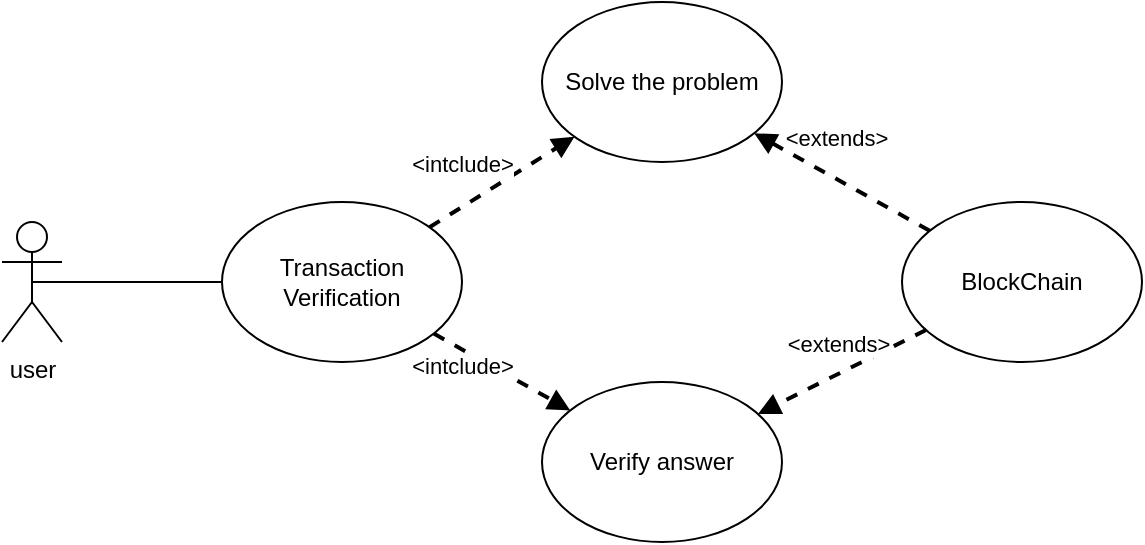 <mxfile version="20.8.1" type="github">
  <diagram id="1tASOis9zuE5EogLw_uP" name="Page-1">
    <mxGraphModel dx="832" dy="465" grid="1" gridSize="10" guides="1" tooltips="1" connect="1" arrows="1" fold="1" page="1" pageScale="1" pageWidth="850" pageHeight="1100" math="0" shadow="0">
      <root>
        <mxCell id="0" />
        <mxCell id="1" parent="0" />
        <mxCell id="O3Q1GPiPXJRiCr2cx9cS-3" value="user" style="shape=umlActor;verticalLabelPosition=bottom;verticalAlign=top;html=1;outlineConnect=0;" vertex="1" parent="1">
          <mxGeometry x="220" y="1000" width="30" height="60" as="geometry" />
        </mxCell>
        <mxCell id="O3Q1GPiPXJRiCr2cx9cS-4" value="BlockChain" style="ellipse;whiteSpace=wrap;html=1;" vertex="1" parent="1">
          <mxGeometry x="670" y="990" width="120" height="80" as="geometry" />
        </mxCell>
        <mxCell id="O3Q1GPiPXJRiCr2cx9cS-5" value="" style="endArrow=block;html=1;strokeWidth=2;rounded=0;jumpSize=10;jumpStyle=line;dashed=1;endFill=1;" edge="1" parent="1" source="O3Q1GPiPXJRiCr2cx9cS-8" target="O3Q1GPiPXJRiCr2cx9cS-9">
          <mxGeometry width="50" height="50" relative="1" as="geometry">
            <mxPoint x="1160.29" y="1335.518" as="sourcePoint" />
            <mxPoint x="840" y="990" as="targetPoint" />
          </mxGeometry>
        </mxCell>
        <mxCell id="O3Q1GPiPXJRiCr2cx9cS-6" value="&amp;lt;intclude&amp;gt;" style="edgeLabel;html=1;align=center;verticalAlign=middle;resizable=0;points=[];" connectable="0" vertex="1" parent="O3Q1GPiPXJRiCr2cx9cS-5">
          <mxGeometry x="0.167" y="1" relative="1" as="geometry">
            <mxPoint x="-26" y="-5" as="offset" />
          </mxGeometry>
        </mxCell>
        <mxCell id="O3Q1GPiPXJRiCr2cx9cS-8" value="Transaction Verification" style="ellipse;whiteSpace=wrap;html=1;" vertex="1" parent="1">
          <mxGeometry x="330" y="990" width="120" height="80" as="geometry" />
        </mxCell>
        <mxCell id="O3Q1GPiPXJRiCr2cx9cS-9" value="Solve the problem" style="ellipse;whiteSpace=wrap;html=1;" vertex="1" parent="1">
          <mxGeometry x="490" y="890" width="120" height="80" as="geometry" />
        </mxCell>
        <mxCell id="O3Q1GPiPXJRiCr2cx9cS-10" value="" style="endArrow=none;html=1;rounded=0;shadow=0;labelBorderColor=none;jumpStyle=line;jumpSize=10;exitX=0.5;exitY=0.5;exitDx=0;exitDy=0;exitPerimeter=0;" edge="1" parent="1" source="O3Q1GPiPXJRiCr2cx9cS-3" target="O3Q1GPiPXJRiCr2cx9cS-8">
          <mxGeometry width="50" height="50" relative="1" as="geometry">
            <mxPoint x="120" y="1240" as="sourcePoint" />
            <mxPoint x="170" y="1190" as="targetPoint" />
          </mxGeometry>
        </mxCell>
        <mxCell id="O3Q1GPiPXJRiCr2cx9cS-12" value="" style="endArrow=block;html=1;strokeWidth=2;rounded=0;jumpSize=10;jumpStyle=line;dashed=1;endFill=1;" edge="1" parent="1" source="O3Q1GPiPXJRiCr2cx9cS-4" target="O3Q1GPiPXJRiCr2cx9cS-9">
          <mxGeometry width="50" height="50" relative="1" as="geometry">
            <mxPoint x="732.696" y="1028.144" as="sourcePoint" />
            <mxPoint x="557.304" y="991.856" as="targetPoint" />
          </mxGeometry>
        </mxCell>
        <mxCell id="O3Q1GPiPXJRiCr2cx9cS-13" value="&amp;lt;extends&amp;gt;" style="edgeLabel;html=1;align=center;verticalAlign=middle;resizable=0;points=[];" connectable="0" vertex="1" parent="O3Q1GPiPXJRiCr2cx9cS-12">
          <mxGeometry x="0.167" y="1" relative="1" as="geometry">
            <mxPoint x="4" y="-19" as="offset" />
          </mxGeometry>
        </mxCell>
        <mxCell id="O3Q1GPiPXJRiCr2cx9cS-15" value="Verify answer" style="ellipse;whiteSpace=wrap;html=1;" vertex="1" parent="1">
          <mxGeometry x="490" y="1080" width="120" height="80" as="geometry" />
        </mxCell>
        <mxCell id="O3Q1GPiPXJRiCr2cx9cS-16" value="" style="endArrow=block;html=1;strokeWidth=2;rounded=0;jumpSize=10;jumpStyle=line;dashed=1;endFill=1;" edge="1" parent="1" source="O3Q1GPiPXJRiCr2cx9cS-8" target="O3Q1GPiPXJRiCr2cx9cS-15">
          <mxGeometry width="50" height="50" relative="1" as="geometry">
            <mxPoint x="443.914" y="1012.743" as="sourcePoint" />
            <mxPoint x="516.228" y="967.358" as="targetPoint" />
          </mxGeometry>
        </mxCell>
        <mxCell id="O3Q1GPiPXJRiCr2cx9cS-17" value="&amp;lt;intclude&amp;gt;" style="edgeLabel;html=1;align=center;verticalAlign=middle;resizable=0;points=[];" connectable="0" vertex="1" parent="O3Q1GPiPXJRiCr2cx9cS-16">
          <mxGeometry x="0.167" y="1" relative="1" as="geometry">
            <mxPoint x="-26" y="-5" as="offset" />
          </mxGeometry>
        </mxCell>
        <mxCell id="O3Q1GPiPXJRiCr2cx9cS-18" value="" style="endArrow=block;html=1;strokeWidth=2;rounded=0;jumpSize=10;jumpStyle=line;dashed=1;endFill=1;" edge="1" parent="1" source="O3Q1GPiPXJRiCr2cx9cS-4" target="O3Q1GPiPXJRiCr2cx9cS-15">
          <mxGeometry width="50" height="50" relative="1" as="geometry">
            <mxPoint x="693.935" y="1014.37" as="sourcePoint" />
            <mxPoint x="606.093" y="965.607" as="targetPoint" />
          </mxGeometry>
        </mxCell>
        <mxCell id="O3Q1GPiPXJRiCr2cx9cS-19" value="&amp;lt;extends&amp;gt;" style="edgeLabel;html=1;align=center;verticalAlign=middle;resizable=0;points=[];" connectable="0" vertex="1" parent="O3Q1GPiPXJRiCr2cx9cS-18">
          <mxGeometry x="0.167" y="1" relative="1" as="geometry">
            <mxPoint x="4" y="-19" as="offset" />
          </mxGeometry>
        </mxCell>
      </root>
    </mxGraphModel>
  </diagram>
</mxfile>
